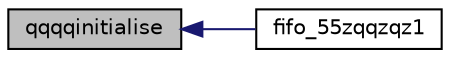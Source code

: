 digraph "qqqqinitialise"
{
  edge [fontname="Helvetica",fontsize="10",labelfontname="Helvetica",labelfontsize="10"];
  node [fontname="Helvetica",fontsize="10",shape=record];
  rankdir="LR";
  Node138 [label="qqqqinitialise",height=0.2,width=0.4,color="black", fillcolor="grey75", style="filled", fontcolor="black"];
  Node138 -> Node139 [dir="back",color="midnightblue",fontsize="10",style="solid",fontname="Helvetica"];
  Node139 [label="fifo_55zqqzqz1",height=0.2,width=0.4,color="black", fillcolor="white", style="filled",URL="$inszt__fifo_8c.html#aa8701026c4620b25c505e91a06555b9b"];
}

